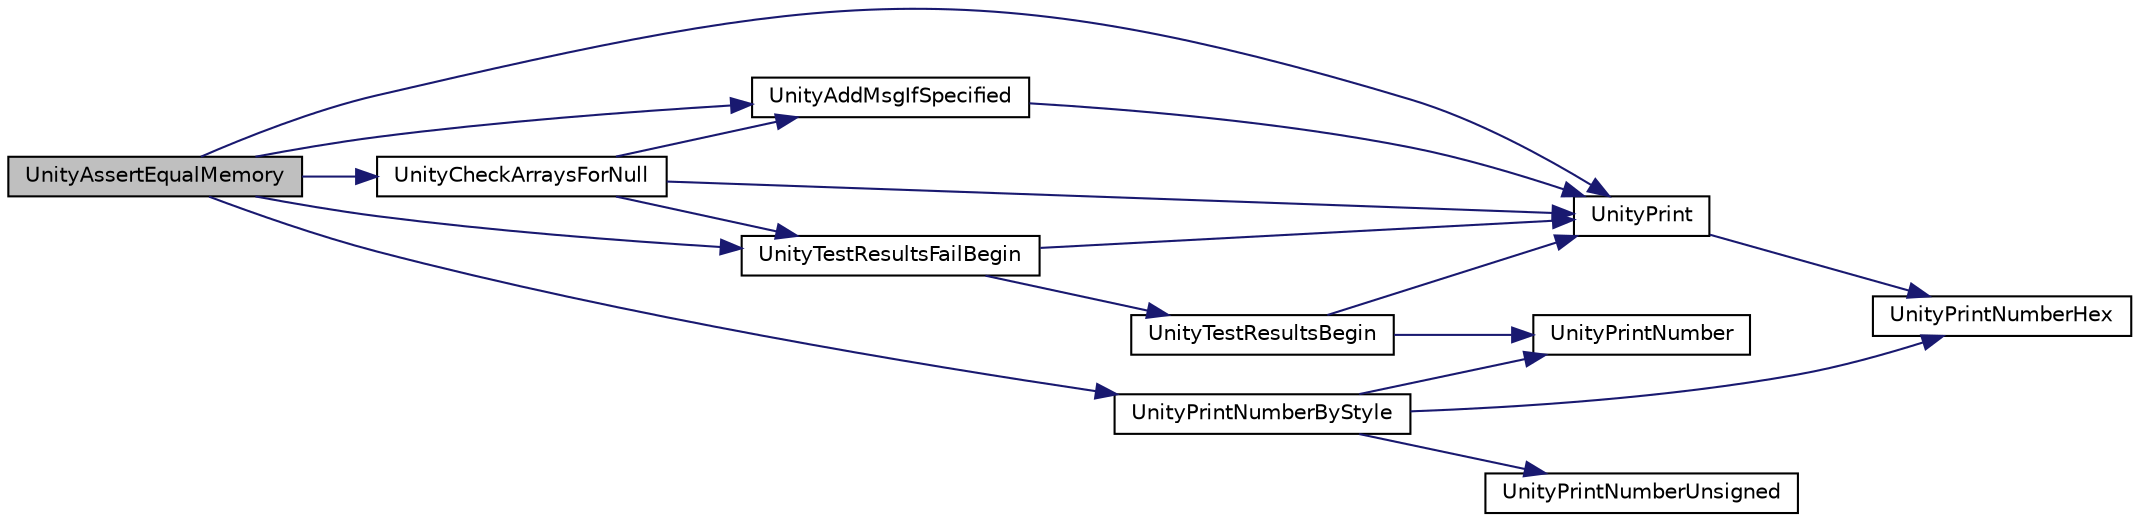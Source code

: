 digraph "UnityAssertEqualMemory"
{
  edge [fontname="Helvetica",fontsize="10",labelfontname="Helvetica",labelfontsize="10"];
  node [fontname="Helvetica",fontsize="10",shape=record];
  rankdir="LR";
  Node1 [label="UnityAssertEqualMemory",height=0.2,width=0.4,color="black", fillcolor="grey75", style="filled" fontcolor="black"];
  Node1 -> Node2 [color="midnightblue",fontsize="10",style="solid",fontname="Helvetica"];
  Node2 [label="UnityTestResultsFailBegin",height=0.2,width=0.4,color="black", fillcolor="white", style="filled",URL="$unity_8cpp.html#a94410c34386a3161f9174d69cf26ac76"];
  Node2 -> Node3 [color="midnightblue",fontsize="10",style="solid",fontname="Helvetica"];
  Node3 [label="UnityTestResultsBegin",height=0.2,width=0.4,color="black", fillcolor="white", style="filled",URL="$unity_8cpp.html#a3592c36ac5669c5fb9c115b5746bacc4"];
  Node3 -> Node4 [color="midnightblue",fontsize="10",style="solid",fontname="Helvetica"];
  Node4 [label="UnityPrint",height=0.2,width=0.4,color="black", fillcolor="white", style="filled",URL="$unity_8cpp.html#accff2eb4cfd0273e8ad62c37639d3e3c"];
  Node4 -> Node5 [color="midnightblue",fontsize="10",style="solid",fontname="Helvetica"];
  Node5 [label="UnityPrintNumberHex",height=0.2,width=0.4,color="black", fillcolor="white", style="filled",URL="$unity_8cpp.html#ae7690e1ec1db8aa92757c997b27c71e9"];
  Node3 -> Node6 [color="midnightblue",fontsize="10",style="solid",fontname="Helvetica"];
  Node6 [label="UnityPrintNumber",height=0.2,width=0.4,color="black", fillcolor="white", style="filled",URL="$unity_8cpp.html#af75b03ae890cb5b0a63e3dc5352724c1",tooltip="basically do an itoa using as little ram as possible"];
  Node2 -> Node4 [color="midnightblue",fontsize="10",style="solid",fontname="Helvetica"];
  Node1 -> Node4 [color="midnightblue",fontsize="10",style="solid",fontname="Helvetica"];
  Node1 -> Node7 [color="midnightblue",fontsize="10",style="solid",fontname="Helvetica"];
  Node7 [label="UnityAddMsgIfSpecified",height=0.2,width=0.4,color="black", fillcolor="white", style="filled",URL="$unity_8cpp.html#a34030eb3a0d649085e1f79769474cad5"];
  Node7 -> Node4 [color="midnightblue",fontsize="10",style="solid",fontname="Helvetica"];
  Node1 -> Node8 [color="midnightblue",fontsize="10",style="solid",fontname="Helvetica"];
  Node8 [label="UnityCheckArraysForNull",height=0.2,width=0.4,color="black", fillcolor="white", style="filled",URL="$unity_8cpp.html#ac5d1fcc8f87c40e952aff23b539443b4"];
  Node8 -> Node2 [color="midnightblue",fontsize="10",style="solid",fontname="Helvetica"];
  Node8 -> Node4 [color="midnightblue",fontsize="10",style="solid",fontname="Helvetica"];
  Node8 -> Node7 [color="midnightblue",fontsize="10",style="solid",fontname="Helvetica"];
  Node1 -> Node9 [color="midnightblue",fontsize="10",style="solid",fontname="Helvetica"];
  Node9 [label="UnityPrintNumberByStyle",height=0.2,width=0.4,color="black", fillcolor="white", style="filled",URL="$unity_8cpp.html#a9d3e7092e09873f0a4d2cf712a4acb80"];
  Node9 -> Node6 [color="midnightblue",fontsize="10",style="solid",fontname="Helvetica"];
  Node9 -> Node10 [color="midnightblue",fontsize="10",style="solid",fontname="Helvetica"];
  Node10 [label="UnityPrintNumberUnsigned",height=0.2,width=0.4,color="black", fillcolor="white", style="filled",URL="$unity_8cpp.html#adffe6a17d4ebe83b35729fcffff83a70",tooltip="basically do an itoa using as little ram as possible"];
  Node9 -> Node5 [color="midnightblue",fontsize="10",style="solid",fontname="Helvetica"];
}
